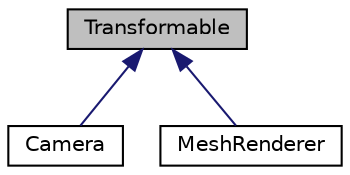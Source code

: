 digraph "Transformable"
{
  edge [fontname="Helvetica",fontsize="10",labelfontname="Helvetica",labelfontsize="10"];
  node [fontname="Helvetica",fontsize="10",shape=record];
  Node1 [label="Transformable",height=0.2,width=0.4,color="black", fillcolor="grey75", style="filled" fontcolor="black"];
  Node1 -> Node2 [dir="back",color="midnightblue",fontsize="10",style="solid",fontname="Helvetica"];
  Node2 [label="Camera",height=0.2,width=0.4,color="black", fillcolor="white", style="filled",URL="$class_camera.html",tooltip="Defines a camera for use in rendering. "];
  Node1 -> Node3 [dir="back",color="midnightblue",fontsize="10",style="solid",fontname="Helvetica"];
  Node3 [label="MeshRenderer",height=0.2,width=0.4,color="black", fillcolor="white", style="filled",URL="$class_mesh_renderer.html",tooltip="Represents a Mesh-based object we can render. "];
}
